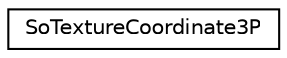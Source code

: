 digraph "Graphical Class Hierarchy"
{
 // LATEX_PDF_SIZE
  edge [fontname="Helvetica",fontsize="10",labelfontname="Helvetica",labelfontsize="10"];
  node [fontname="Helvetica",fontsize="10",shape=record];
  rankdir="LR";
  Node0 [label="SoTextureCoordinate3P",height=0.2,width=0.4,color="black", fillcolor="white", style="filled",URL="$classSoTextureCoordinate3P.html",tooltip=" "];
}

